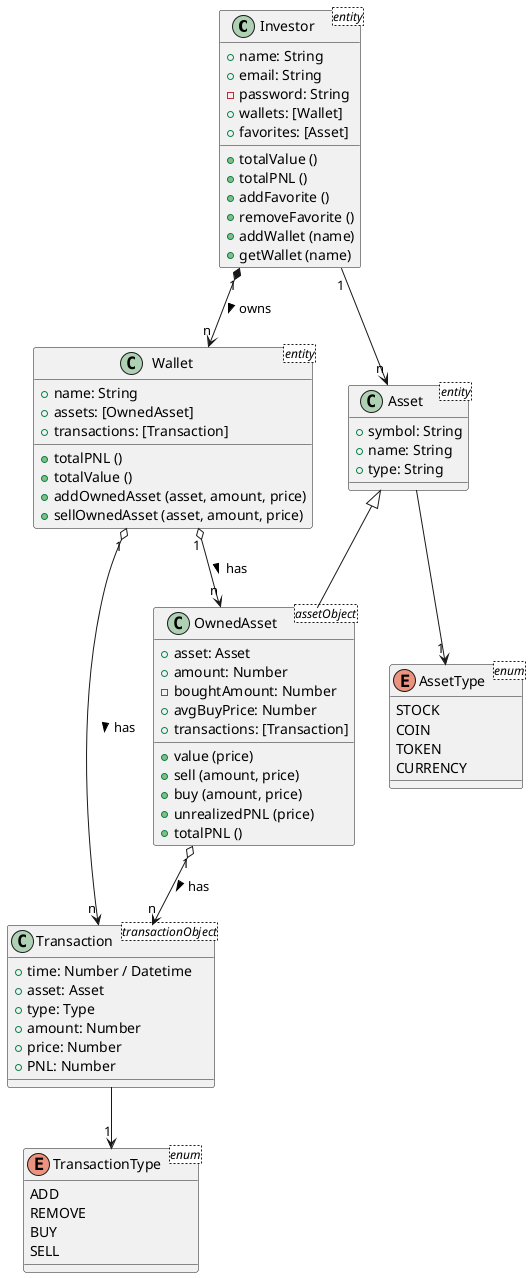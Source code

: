 @startuml ClassDiagram

class Investor <entity>{
    + name: String
    + email: String
    - password: String
    + wallets: [Wallet]
    + favorites: [Asset]
    + totalValue ()
    + totalPNL ()
    + addFavorite ()
    + removeFavorite ()
    + addWallet (name)
    + getWallet (name)
}

class Wallet <entity> {
    + name: String
    + assets: [OwnedAsset]
    + transactions: [Transaction]
    + totalPNL ()
    + totalValue ()
    + addOwnedAsset (asset, amount, price)
    + sellOwnedAsset (asset, amount, price)
}

class Asset <entity> {
    + symbol: String
    + name: String
    + type: String
}

class OwnedAsset <assetObject> {
    + asset: Asset
    + amount: Number
    - boughtAmount: Number
    + avgBuyPrice: Number
    + transactions: [Transaction]
    + value (price)
    + sell (amount, price)
    + buy (amount, price)
    + unrealizedPNL (price)
    + totalPNL ()
}

class Transaction <transactionObject> {
    + time: Number / Datetime
    + asset: Asset
    + type: Type
    + amount: Number
    + price: Number
    + PNL: Number
}

enum AssetType <enum> {
    STOCK
    COIN
    TOKEN
    CURRENCY
}

enum TransactionType <enum> {
    ADD
    REMOVE
    BUY
    SELL
}

Wallet "n" <-UP-* "1" Investor:  owns <
Asset <|-- OwnedAsset
OwnedAsset "1" o--> "n" Transaction: has >
Wallet "1" o--> "n" Transaction: has >
Wallet "1" o--> "n" OwnedAsset: has >
Asset  --> "1" AssetType
Transaction --> "1" TransactionType
Investor "1" --> "n" Asset


@enduml